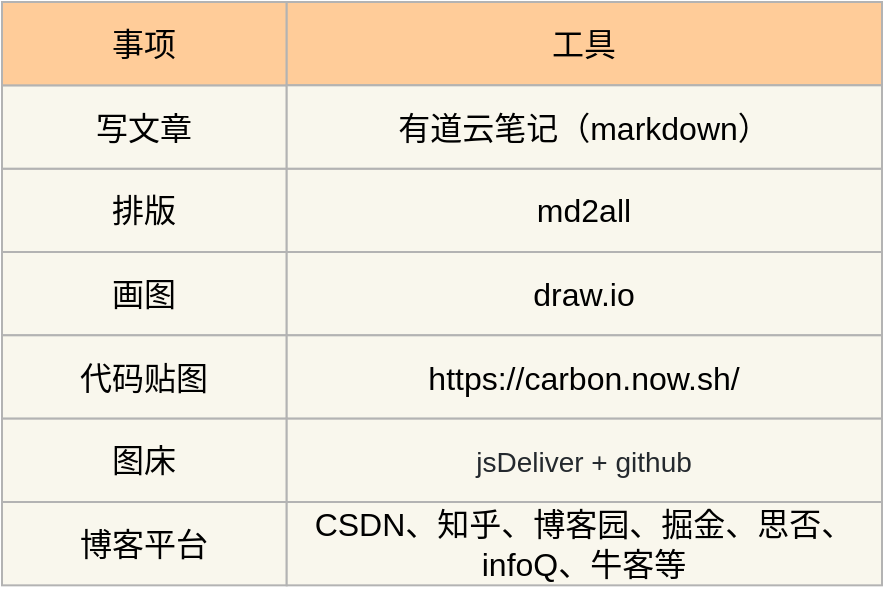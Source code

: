 <mxfile version="13.9.1" type="github">
  <diagram id="WO4q8NT9uQvqUoCukNqC" name="第 1 页">
    <mxGraphModel dx="760" dy="401" grid="1" gridSize="10" guides="1" tooltips="1" connect="1" arrows="1" fold="1" page="1" pageScale="1" pageWidth="827" pageHeight="1169" math="0" shadow="0">
      <root>
        <mxCell id="0" />
        <mxCell id="1" parent="0" />
        <mxCell id="zzhkkCAXlR-vppr8023b-1" value="排版" style="rounded=0;whiteSpace=wrap;html=1;fontSize=16;fillColor=#f9f7ed;labelBorderColor=none;strokeColor=#B3B3B3;" vertex="1" parent="1">
          <mxGeometry x="80" y="163.333" width="142.353" height="41.667" as="geometry" />
        </mxCell>
        <mxCell id="zzhkkCAXlR-vppr8023b-2" value="md2all" style="rounded=0;whiteSpace=wrap;html=1;fontSize=16;fillColor=#f9f7ed;labelBorderColor=none;strokeColor=#B3B3B3;" vertex="1" parent="1">
          <mxGeometry x="222.353" y="163.333" width="297.647" height="41.667" as="geometry" />
        </mxCell>
        <mxCell id="zzhkkCAXlR-vppr8023b-3" value="写文章" style="rounded=0;whiteSpace=wrap;html=1;fontSize=16;fillColor=#f9f7ed;labelBorderColor=none;strokeColor=#B3B3B3;" vertex="1" parent="1">
          <mxGeometry x="80" y="121.667" width="142.353" height="41.667" as="geometry" />
        </mxCell>
        <mxCell id="zzhkkCAXlR-vppr8023b-4" value="事项" style="rounded=0;whiteSpace=wrap;html=1;fontSize=16;fillColor=#ffcc99;labelBorderColor=none;strokeColor=#B3B3B3;" vertex="1" parent="1">
          <mxGeometry x="80" y="80" width="142.353" height="41.667" as="geometry" />
        </mxCell>
        <mxCell id="zzhkkCAXlR-vppr8023b-5" value="工具" style="rounded=0;whiteSpace=wrap;html=1;fontSize=16;fillColor=#ffcc99;labelBorderColor=none;strokeColor=#B3B3B3;" vertex="1" parent="1">
          <mxGeometry x="222.353" y="80" width="297.647" height="41.667" as="geometry" />
        </mxCell>
        <mxCell id="zzhkkCAXlR-vppr8023b-6" value="有道云笔记（markdown）" style="rounded=0;whiteSpace=wrap;html=1;fontSize=16;fillColor=#f9f7ed;labelBorderColor=none;strokeColor=#B3B3B3;" vertex="1" parent="1">
          <mxGeometry x="222.353" y="121.667" width="297.647" height="41.667" as="geometry" />
        </mxCell>
        <mxCell id="zzhkkCAXlR-vppr8023b-7" value="画图" style="rounded=0;whiteSpace=wrap;html=1;fontSize=16;fillColor=#f9f7ed;labelBorderColor=none;strokeColor=#B3B3B3;" vertex="1" parent="1">
          <mxGeometry x="80" y="205" width="142.353" height="41.667" as="geometry" />
        </mxCell>
        <mxCell id="zzhkkCAXlR-vppr8023b-8" value="draw.io" style="rounded=0;whiteSpace=wrap;html=1;fontSize=16;fillColor=#f9f7ed;labelBorderColor=none;strokeColor=#B3B3B3;" vertex="1" parent="1">
          <mxGeometry x="222.353" y="205" width="297.647" height="41.667" as="geometry" />
        </mxCell>
        <mxCell id="zzhkkCAXlR-vppr8023b-9" value="代码贴图" style="rounded=0;whiteSpace=wrap;html=1;fontSize=16;fillColor=#f9f7ed;labelBorderColor=none;strokeColor=#B3B3B3;" vertex="1" parent="1">
          <mxGeometry x="80" y="246.667" width="142.353" height="41.667" as="geometry" />
        </mxCell>
        <mxCell id="zzhkkCAXlR-vppr8023b-10" value="https://carbon.now.sh/" style="rounded=0;whiteSpace=wrap;html=1;fontSize=16;fillColor=#f9f7ed;labelBorderColor=none;strokeColor=#B3B3B3;" vertex="1" parent="1">
          <mxGeometry x="222.353" y="246.667" width="297.647" height="41.667" as="geometry" />
        </mxCell>
        <mxCell id="zzhkkCAXlR-vppr8023b-11" value="博客平台" style="rounded=0;whiteSpace=wrap;html=1;fontSize=16;fillColor=#f9f7ed;labelBorderColor=none;strokeColor=#B3B3B3;" vertex="1" parent="1">
          <mxGeometry x="80" y="330.003" width="142.353" height="41.667" as="geometry" />
        </mxCell>
        <mxCell id="zzhkkCAXlR-vppr8023b-12" value="CSDN、知乎、博客园、掘金、思否、infoQ、牛客等" style="rounded=0;whiteSpace=wrap;html=1;fontSize=16;fillColor=#f9f7ed;labelBorderColor=none;strokeColor=#B3B3B3;" vertex="1" parent="1">
          <mxGeometry x="222.353" y="330.003" width="297.647" height="41.667" as="geometry" />
        </mxCell>
        <mxCell id="zzhkkCAXlR-vppr8023b-14" value="图床" style="rounded=0;whiteSpace=wrap;html=1;fontSize=16;fillColor=#f9f7ed;labelBorderColor=none;strokeColor=#B3B3B3;" vertex="1" parent="1">
          <mxGeometry x="80" y="288.337" width="142.353" height="41.667" as="geometry" />
        </mxCell>
        <mxCell id="zzhkkCAXlR-vppr8023b-15" value="&lt;span style=&quot;box-sizing: border-box; color: rgb(36, 41, 46); font-size: 14px;&quot;&gt;jsDeliver + github&lt;/span&gt;" style="rounded=0;whiteSpace=wrap;html=1;fontSize=16;fillColor=#f9f7ed;labelBorderColor=none;strokeColor=#B3B3B3;fontStyle=0" vertex="1" parent="1">
          <mxGeometry x="222.353" y="288.337" width="297.647" height="41.667" as="geometry" />
        </mxCell>
      </root>
    </mxGraphModel>
  </diagram>
</mxfile>
